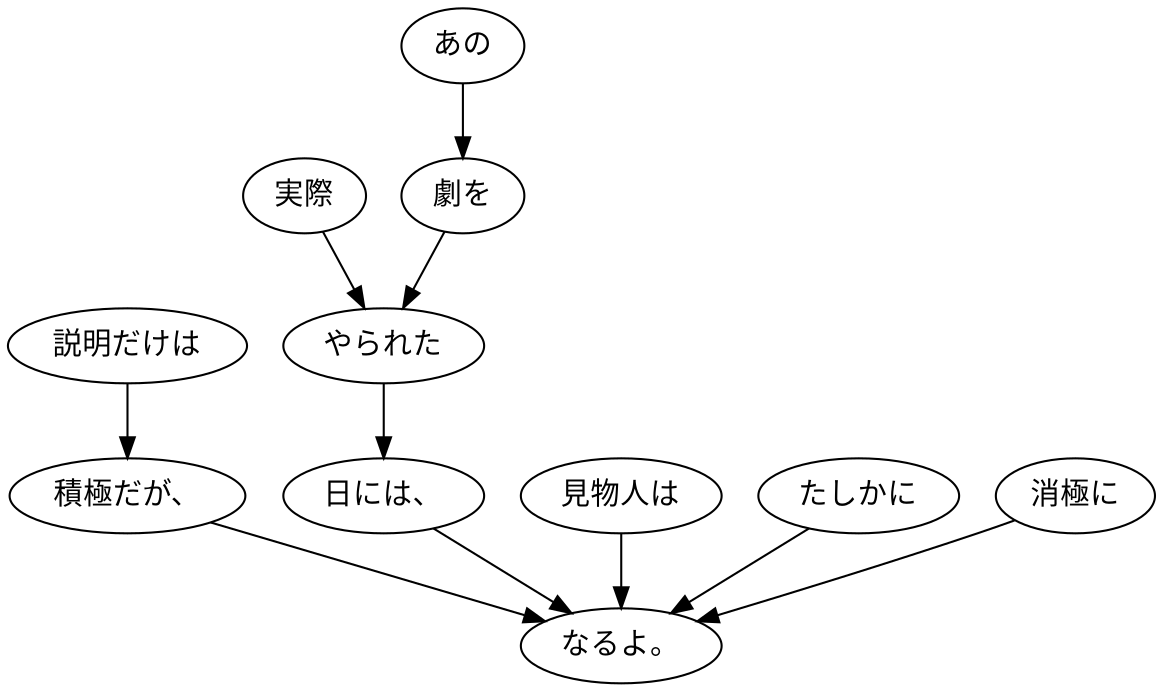 digraph graph3808 {
	node0 [label="説明だけは"];
	node1 [label="積極だが、"];
	node2 [label="実際"];
	node3 [label="あの"];
	node4 [label="劇を"];
	node5 [label="やられた"];
	node6 [label="日には、"];
	node7 [label="見物人は"];
	node8 [label="たしかに"];
	node9 [label="消極に"];
	node10 [label="なるよ。"];
	node0 -> node1;
	node1 -> node10;
	node2 -> node5;
	node3 -> node4;
	node4 -> node5;
	node5 -> node6;
	node6 -> node10;
	node7 -> node10;
	node8 -> node10;
	node9 -> node10;
}
